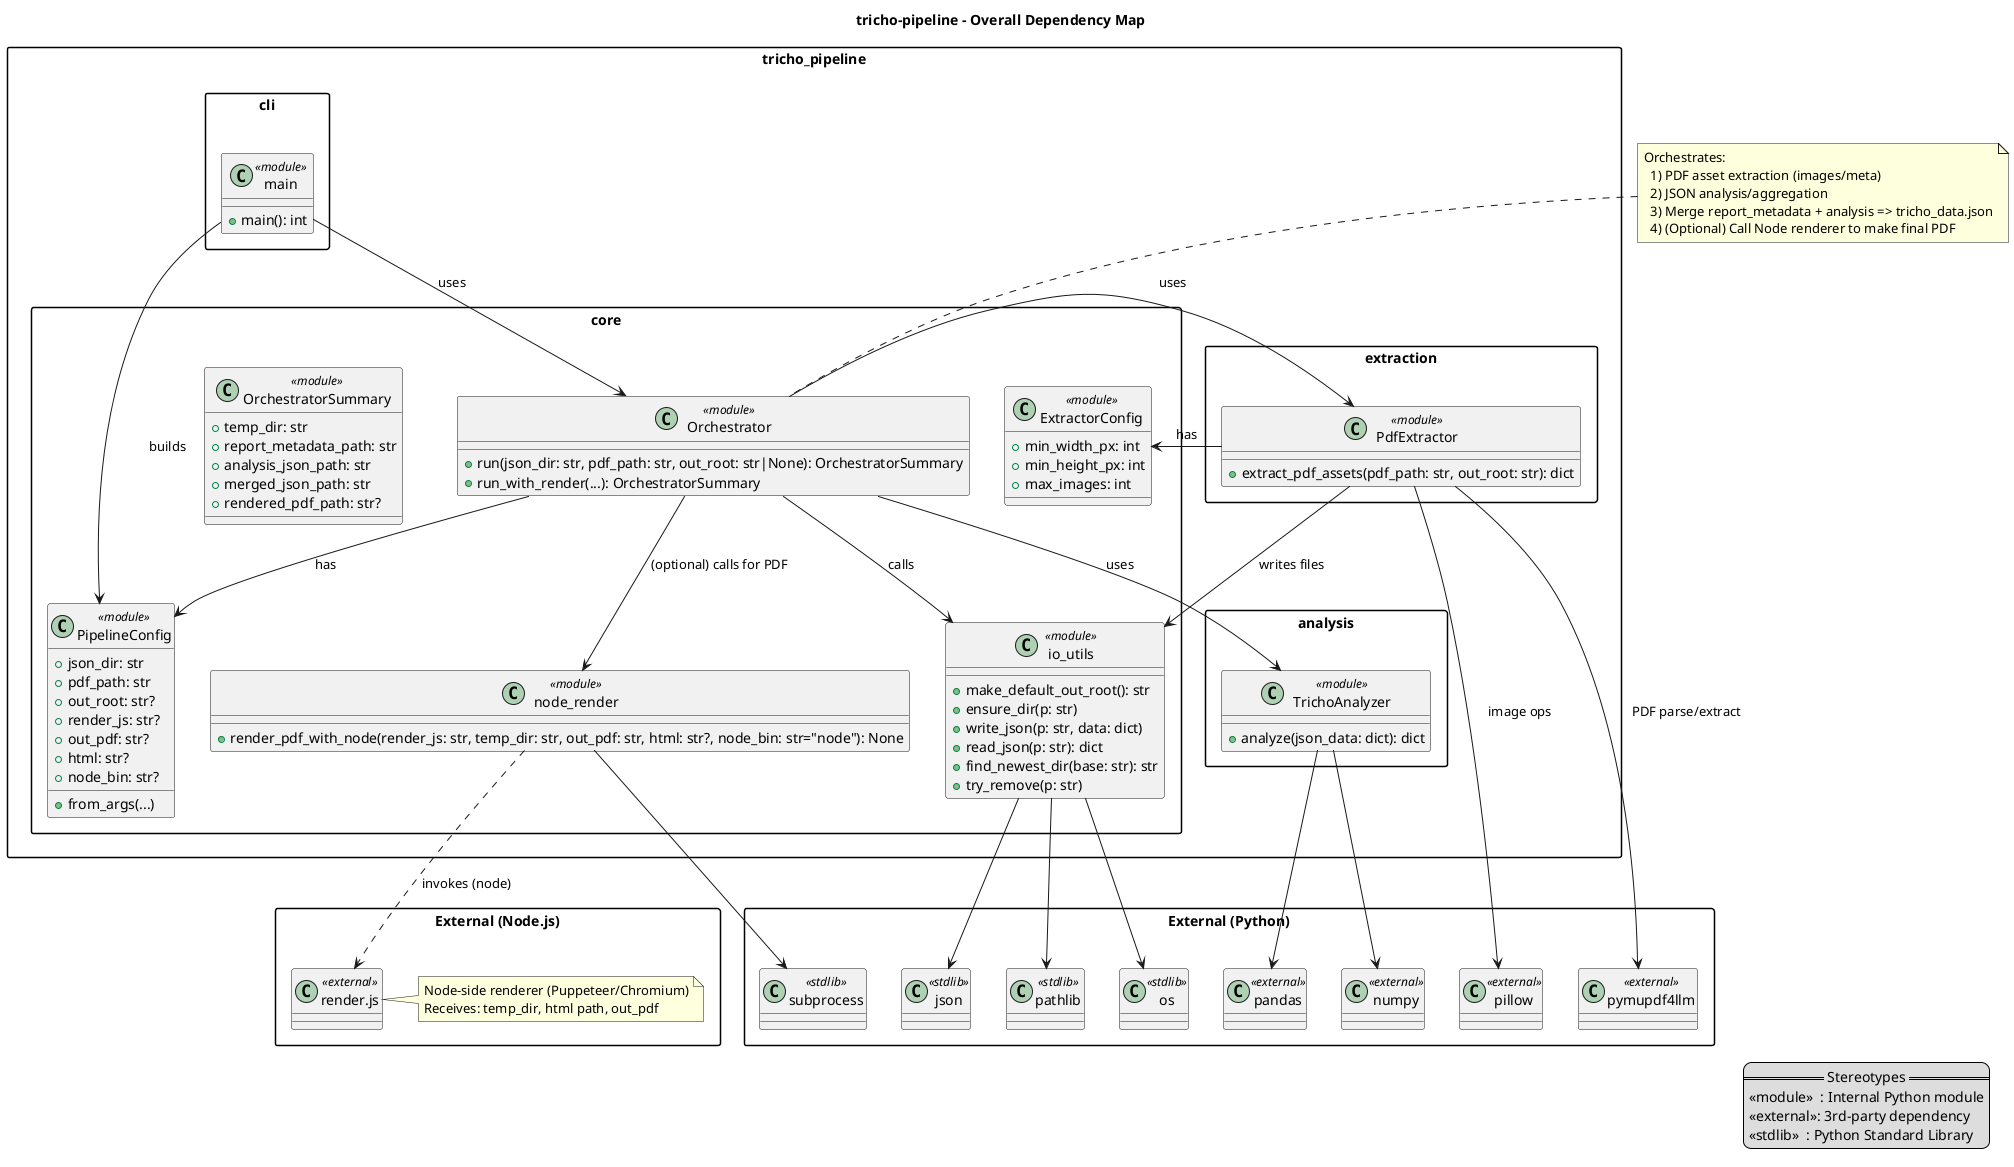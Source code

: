 @startuml
title tricho-pipeline – Overall Dependency Map

skinparam packageStyle rectangle
skinparam defaultTextAlignment left

' ==============================
' Modules (Python)
' ==============================
namespace tricho_pipeline.core {
  class PipelineConfig <<module>> {
    +from_args(...)
    +json_dir: str
    +pdf_path: str
    +out_root: str?
    +render_js: str?
    +out_pdf: str?
    +html: str?
    +node_bin: str?
  }

  class ExtractorConfig <<module>> {
    +min_width_px: int
    +min_height_px: int
    +max_images: int
  }

  class io_utils <<module>> {
    +make_default_out_root(): str
    +ensure_dir(p: str)
    +write_json(p: str, data: dict)
    +read_json(p: str): dict
    +find_newest_dir(base: str): str
    +try_remove(p: str)
  }

  class node_render <<module>> {
    +render_pdf_with_node(render_js: str, temp_dir: str, out_pdf: str, html: str?, node_bin: str="node"): None
  }

  class Orchestrator <<module>> {
    +run(json_dir: str, pdf_path: str, out_root: str|None): OrchestratorSummary
    +run_with_render(...): OrchestratorSummary
  }

  class OrchestratorSummary <<module>> {
    +temp_dir: str
    +report_metadata_path: str
    +analysis_json_path: str
    +merged_json_path: str
    +rendered_pdf_path: str?
  }
}

namespace tricho_pipeline.extraction {
  class PdfExtractor <<module>> {
    +extract_pdf_assets(pdf_path: str, out_root: str): dict
  }
}

namespace tricho_pipeline.analysis {
  class TrichoAnalyzer <<module>> {
    +analyze(json_data: dict): dict
  }
}

namespace tricho_pipeline.cli {
  class main <<module>> {
    +main(): int
  }
}

' ==============================
' External / Runtime deps
' ==============================
package "External (Python)" as ext_py {
  class numpy <<external>>
  class pandas <<external>>
  class pillow <<external>>
  class pymupdf4llm <<external>>
  class subprocess <<stdlib>>
  class json <<stdlib>>
  class pathlib <<stdlib>>
  class os <<stdlib>>
}

package "External (Node.js)" as ext_node {
  class "render.js" as render_js <<external>>
  note right of render_js
    Node-side renderer (Puppeteer/Chromium)
    Receives: temp_dir, html path, out_pdf
  end note
}

' ==============================
' Dependencies (arrows = uses)
' ==============================

' CLI
tricho_pipeline.cli.main --> tricho_pipeline.core.Orchestrator : uses
tricho_pipeline.cli.main --> tricho_pipeline.core.PipelineConfig : builds

' Orchestrator
tricho_pipeline.core.Orchestrator --> tricho_pipeline.extraction.PdfExtractor : uses
tricho_pipeline.core.Orchestrator --> tricho_pipeline.analysis.TrichoAnalyzer : uses
tricho_pipeline.core.Orchestrator --> tricho_pipeline.core.PipelineConfig : has
tricho_pipeline.core.Orchestrator --> tricho_pipeline.core.io_utils : calls
tricho_pipeline.core.Orchestrator --> tricho_pipeline.core.node_render : (optional) calls for PDF
tricho_pipeline.core.node_render --> subprocess
tricho_pipeline.core.node_render ..> render_js : invokes (node)

' Extractor
tricho_pipeline.extraction.PdfExtractor --> tricho_pipeline.core.ExtractorConfig : has
tricho_pipeline.extraction.PdfExtractor --> tricho_pipeline.core.io_utils : writes files
tricho_pipeline.extraction.PdfExtractor --> pillow : image ops
tricho_pipeline.extraction.PdfExtractor --> pymupdf4llm : PDF parse/extract

' Analyzer
tricho_pipeline.analysis.TrichoAnalyzer --> numpy
tricho_pipeline.analysis.TrichoAnalyzer --> pandas

' Utils
tricho_pipeline.core.io_utils --> json
tricho_pipeline.core.io_utils --> pathlib
tricho_pipeline.core.io_utils --> os

' ==============================
' Notes
' ==============================
note top of tricho_pipeline.core.Orchestrator
  Orchestrates:
    1) PDF asset extraction (images/meta)
    2) JSON analysis/aggregation
    3) Merge report_metadata + analysis => tricho_data.json
    4) (Optional) Call Node renderer to make final PDF
end note

legend right
  == Stereotypes ==
  <<module>>  : Internal Python module
  <<external>>: 3rd-party dependency
  <<stdlib>>  : Python Standard Library
end legend

@enduml
